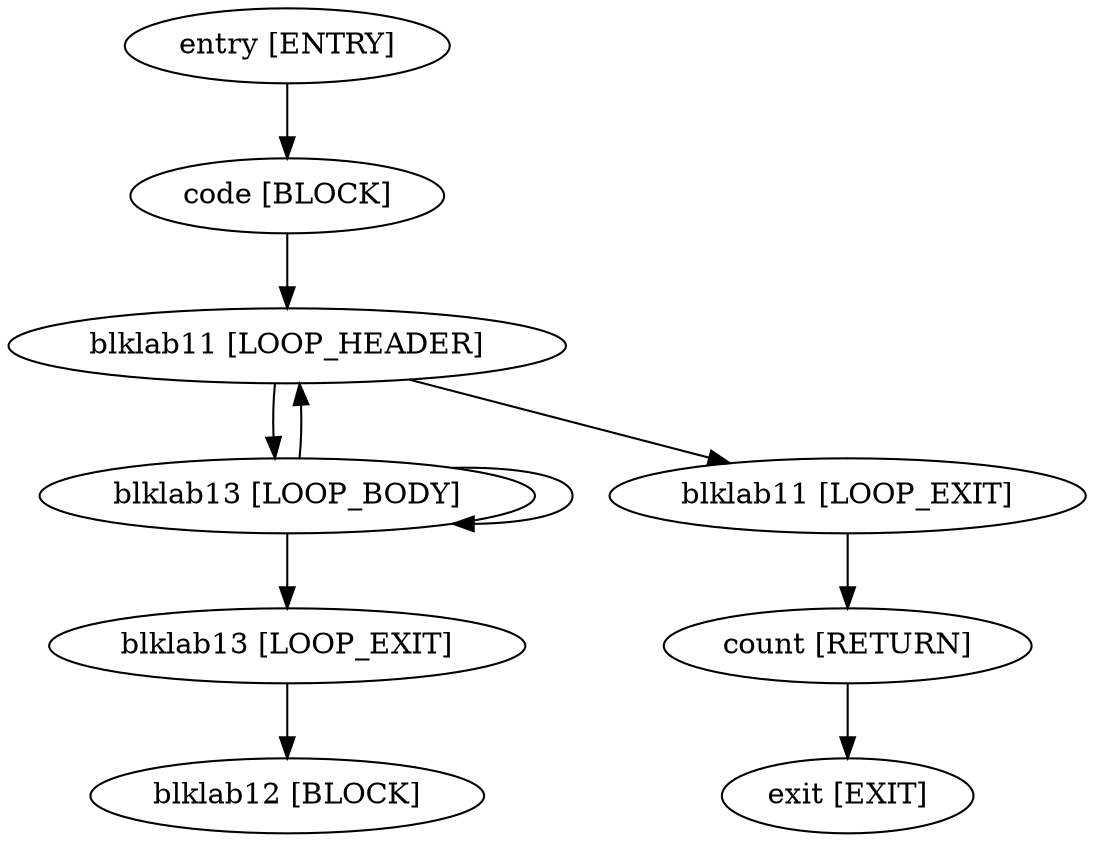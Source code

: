 digraph countOf{
"entry [ENTRY]"->"code [BLOCK]";
"code [BLOCK]"->"blklab11 [LOOP_HEADER]";
"blklab11 [LOOP_HEADER]"->"blklab13 [LOOP_BODY]";
"blklab11 [LOOP_HEADER]"->"blklab11 [LOOP_EXIT]";
"blklab13 [LOOP_BODY]"->"blklab11 [LOOP_HEADER]";
"blklab13 [LOOP_BODY]"->"blklab13 [LOOP_BODY]";
"blklab13 [LOOP_BODY]"->"blklab13 [LOOP_EXIT]";
"blklab11 [LOOP_EXIT]"->"count [RETURN]";
"blklab13 [LOOP_EXIT]"->"blklab12 [BLOCK]";
"count [RETURN]"->"exit [EXIT]";

}
